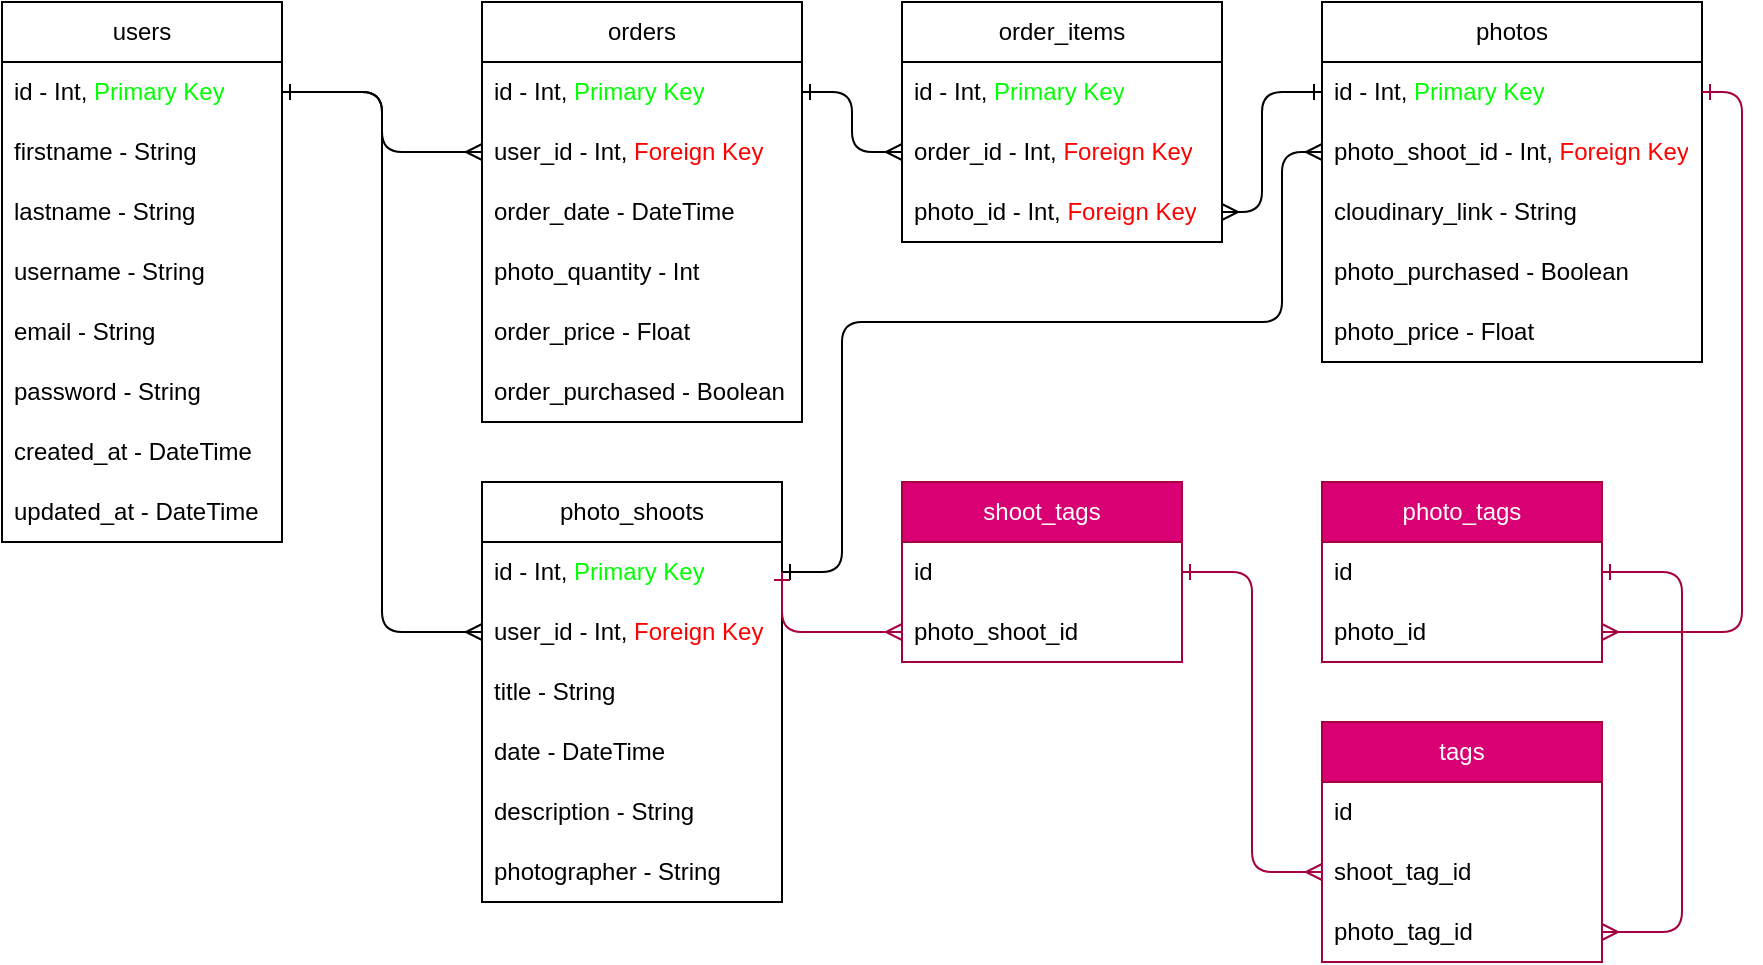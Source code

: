 <mxfile>
    <diagram id="WG7HoLsqTXblTEAjkk5L" name="Page-1">
        <mxGraphModel dx="988" dy="570" grid="1" gridSize="10" guides="1" tooltips="1" connect="1" arrows="1" fold="1" page="1" pageScale="1" pageWidth="850" pageHeight="1100" math="0" shadow="0">
            <root>
                <mxCell id="0"/>
                <mxCell id="1" parent="0"/>
                <mxCell id="2" value="users" style="swimlane;fontStyle=0;childLayout=stackLayout;horizontal=1;startSize=30;horizontalStack=0;resizeParent=1;resizeParentMax=0;resizeLast=0;collapsible=1;marginBottom=0;whiteSpace=wrap;html=1;" parent="1" vertex="1">
                    <mxGeometry x="10" y="80" width="140" height="270" as="geometry"/>
                </mxCell>
                <mxCell id="3" value="id - Int, &lt;font color=&quot;#00ff00&quot;&gt;Primary Key&lt;/font&gt;" style="text;strokeColor=none;fillColor=none;align=left;verticalAlign=middle;spacingLeft=4;spacingRight=4;overflow=hidden;points=[[0,0.5],[1,0.5]];portConstraint=eastwest;rotatable=0;whiteSpace=wrap;html=1;" parent="2" vertex="1">
                    <mxGeometry y="30" width="140" height="30" as="geometry"/>
                </mxCell>
                <mxCell id="4" value="firstname - String" style="text;strokeColor=none;fillColor=none;align=left;verticalAlign=middle;spacingLeft=4;spacingRight=4;overflow=hidden;points=[[0,0.5],[1,0.5]];portConstraint=eastwest;rotatable=0;whiteSpace=wrap;html=1;" parent="2" vertex="1">
                    <mxGeometry y="60" width="140" height="30" as="geometry"/>
                </mxCell>
                <mxCell id="5" value="lastname&amp;nbsp;- String" style="text;strokeColor=none;fillColor=none;align=left;verticalAlign=middle;spacingLeft=4;spacingRight=4;overflow=hidden;points=[[0,0.5],[1,0.5]];portConstraint=eastwest;rotatable=0;whiteSpace=wrap;html=1;" parent="2" vertex="1">
                    <mxGeometry y="90" width="140" height="30" as="geometry"/>
                </mxCell>
                <mxCell id="6" value="username&amp;nbsp;- String" style="text;strokeColor=none;fillColor=none;align=left;verticalAlign=middle;spacingLeft=4;spacingRight=4;overflow=hidden;points=[[0,0.5],[1,0.5]];portConstraint=eastwest;rotatable=0;whiteSpace=wrap;html=1;" parent="2" vertex="1">
                    <mxGeometry y="120" width="140" height="30" as="geometry"/>
                </mxCell>
                <mxCell id="7" value="email&amp;nbsp;- String" style="text;strokeColor=none;fillColor=none;align=left;verticalAlign=middle;spacingLeft=4;spacingRight=4;overflow=hidden;points=[[0,0.5],[1,0.5]];portConstraint=eastwest;rotatable=0;whiteSpace=wrap;html=1;" parent="2" vertex="1">
                    <mxGeometry y="150" width="140" height="30" as="geometry"/>
                </mxCell>
                <mxCell id="8" value="password&amp;nbsp;- String" style="text;strokeColor=none;fillColor=none;align=left;verticalAlign=middle;spacingLeft=4;spacingRight=4;overflow=hidden;points=[[0,0.5],[1,0.5]];portConstraint=eastwest;rotatable=0;whiteSpace=wrap;html=1;" parent="2" vertex="1">
                    <mxGeometry y="180" width="140" height="30" as="geometry"/>
                </mxCell>
                <mxCell id="63" value="created_at - DateTime" style="text;strokeColor=none;fillColor=none;align=left;verticalAlign=middle;spacingLeft=4;spacingRight=4;overflow=hidden;points=[[0,0.5],[1,0.5]];portConstraint=eastwest;rotatable=0;whiteSpace=wrap;html=1;" vertex="1" parent="2">
                    <mxGeometry y="210" width="140" height="30" as="geometry"/>
                </mxCell>
                <mxCell id="64" value="updated_at&amp;nbsp;- DateTime" style="text;strokeColor=none;fillColor=none;align=left;verticalAlign=middle;spacingLeft=4;spacingRight=4;overflow=hidden;points=[[0,0.5],[1,0.5]];portConstraint=eastwest;rotatable=0;whiteSpace=wrap;html=1;" vertex="1" parent="2">
                    <mxGeometry y="240" width="140" height="30" as="geometry"/>
                </mxCell>
                <mxCell id="9" value="orders" style="swimlane;fontStyle=0;childLayout=stackLayout;horizontal=1;startSize=30;horizontalStack=0;resizeParent=1;resizeParentMax=0;resizeLast=0;collapsible=1;marginBottom=0;whiteSpace=wrap;html=1;" parent="1" vertex="1">
                    <mxGeometry x="250" y="80" width="160" height="210" as="geometry"/>
                </mxCell>
                <mxCell id="10" value="id - Int, &lt;font color=&quot;#00ff00&quot;&gt;Primary Key&lt;/font&gt;" style="text;strokeColor=none;fillColor=none;align=left;verticalAlign=middle;spacingLeft=4;spacingRight=4;overflow=hidden;points=[[0,0.5],[1,0.5]];portConstraint=eastwest;rotatable=0;whiteSpace=wrap;html=1;" parent="9" vertex="1">
                    <mxGeometry y="30" width="160" height="30" as="geometry"/>
                </mxCell>
                <mxCell id="11" value="user_id - Int, &lt;font color=&quot;#ff0000&quot;&gt;Foreign Key&lt;/font&gt;" style="text;strokeColor=none;fillColor=none;align=left;verticalAlign=middle;spacingLeft=4;spacingRight=4;overflow=hidden;points=[[0,0.5],[1,0.5]];portConstraint=eastwest;rotatable=0;whiteSpace=wrap;html=1;" parent="9" vertex="1">
                    <mxGeometry y="60" width="160" height="30" as="geometry"/>
                </mxCell>
                <mxCell id="16" value="order_date - DateTime" style="text;strokeColor=none;fillColor=none;align=left;verticalAlign=middle;spacingLeft=4;spacingRight=4;overflow=hidden;points=[[0,0.5],[1,0.5]];portConstraint=eastwest;rotatable=0;whiteSpace=wrap;html=1;" parent="9" vertex="1">
                    <mxGeometry y="90" width="160" height="30" as="geometry"/>
                </mxCell>
                <mxCell id="12" value="photo_quantity - Int" style="text;strokeColor=none;fillColor=none;align=left;verticalAlign=middle;spacingLeft=4;spacingRight=4;overflow=hidden;points=[[0,0.5],[1,0.5]];portConstraint=eastwest;rotatable=0;whiteSpace=wrap;html=1;" parent="9" vertex="1">
                    <mxGeometry y="120" width="160" height="30" as="geometry"/>
                </mxCell>
                <mxCell id="17" value="order_price - Float" style="text;strokeColor=none;fillColor=none;align=left;verticalAlign=middle;spacingLeft=4;spacingRight=4;overflow=hidden;points=[[0,0.5],[1,0.5]];portConstraint=eastwest;rotatable=0;whiteSpace=wrap;html=1;" parent="9" vertex="1">
                    <mxGeometry y="150" width="160" height="30" as="geometry"/>
                </mxCell>
                <mxCell id="62" value="order_purchased - Boolean" style="text;strokeColor=none;fillColor=none;align=left;verticalAlign=middle;spacingLeft=4;spacingRight=4;overflow=hidden;points=[[0,0.5],[1,0.5]];portConstraint=eastwest;rotatable=0;whiteSpace=wrap;html=1;" parent="9" vertex="1">
                    <mxGeometry y="180" width="160" height="30" as="geometry"/>
                </mxCell>
                <mxCell id="18" value="order_items" style="swimlane;fontStyle=0;childLayout=stackLayout;horizontal=1;startSize=30;horizontalStack=0;resizeParent=1;resizeParentMax=0;resizeLast=0;collapsible=1;marginBottom=0;whiteSpace=wrap;html=1;" parent="1" vertex="1">
                    <mxGeometry x="460" y="80" width="160" height="120" as="geometry"/>
                </mxCell>
                <mxCell id="19" value="id - Int, &lt;font color=&quot;#00ff00&quot;&gt;Primary Key&lt;/font&gt;" style="text;strokeColor=none;fillColor=none;align=left;verticalAlign=middle;spacingLeft=4;spacingRight=4;overflow=hidden;points=[[0,0.5],[1,0.5]];portConstraint=eastwest;rotatable=0;whiteSpace=wrap;html=1;" parent="18" vertex="1">
                    <mxGeometry y="30" width="160" height="30" as="geometry"/>
                </mxCell>
                <mxCell id="20" value="order_id - Int, &lt;font color=&quot;#ff0000&quot;&gt;Foreign Key&lt;/font&gt;" style="text;strokeColor=none;fillColor=none;align=left;verticalAlign=middle;spacingLeft=4;spacingRight=4;overflow=hidden;points=[[0,0.5],[1,0.5]];portConstraint=eastwest;rotatable=0;whiteSpace=wrap;html=1;" parent="18" vertex="1">
                    <mxGeometry y="60" width="160" height="30" as="geometry"/>
                </mxCell>
                <mxCell id="21" value="photo_id - Int, &lt;font color=&quot;#ff0000&quot;&gt;Foreign Key&lt;/font&gt;" style="text;strokeColor=none;fillColor=none;align=left;verticalAlign=middle;spacingLeft=4;spacingRight=4;overflow=hidden;points=[[0,0.5],[1,0.5]];portConstraint=eastwest;rotatable=0;whiteSpace=wrap;html=1;" parent="18" vertex="1">
                    <mxGeometry y="90" width="160" height="30" as="geometry"/>
                </mxCell>
                <mxCell id="24" value="photos" style="swimlane;fontStyle=0;childLayout=stackLayout;horizontal=1;startSize=30;horizontalStack=0;resizeParent=1;resizeParentMax=0;resizeLast=0;collapsible=1;marginBottom=0;whiteSpace=wrap;html=1;" parent="1" vertex="1">
                    <mxGeometry x="670" y="80" width="190" height="180" as="geometry"/>
                </mxCell>
                <mxCell id="25" value="id - Int, &lt;font color=&quot;#00ff00&quot;&gt;Primary Key&lt;/font&gt;" style="text;strokeColor=none;fillColor=none;align=left;verticalAlign=middle;spacingLeft=4;spacingRight=4;overflow=hidden;points=[[0,0.5],[1,0.5]];portConstraint=eastwest;rotatable=0;whiteSpace=wrap;html=1;" parent="24" vertex="1">
                    <mxGeometry y="30" width="190" height="30" as="geometry"/>
                </mxCell>
                <mxCell id="27" value="photo_shoot_id - Int, &lt;font color=&quot;#ff0000&quot;&gt;Foreign Key&lt;/font&gt;" style="text;strokeColor=none;fillColor=none;align=left;verticalAlign=middle;spacingLeft=4;spacingRight=4;overflow=hidden;points=[[0,0.5],[1,0.5]];portConstraint=eastwest;rotatable=0;whiteSpace=wrap;html=1;" parent="24" vertex="1">
                    <mxGeometry y="60" width="190" height="30" as="geometry"/>
                </mxCell>
                <mxCell id="28" value="cloudinary_link - String" style="text;strokeColor=none;fillColor=none;align=left;verticalAlign=middle;spacingLeft=4;spacingRight=4;overflow=hidden;points=[[0,0.5],[1,0.5]];portConstraint=eastwest;rotatable=0;whiteSpace=wrap;html=1;" parent="24" vertex="1">
                    <mxGeometry y="90" width="190" height="30" as="geometry"/>
                </mxCell>
                <mxCell id="29" value="photo_purchased - Boolean" style="text;strokeColor=none;fillColor=none;align=left;verticalAlign=middle;spacingLeft=4;spacingRight=4;overflow=hidden;points=[[0,0.5],[1,0.5]];portConstraint=eastwest;rotatable=0;whiteSpace=wrap;html=1;" parent="24" vertex="1">
                    <mxGeometry y="120" width="190" height="30" as="geometry"/>
                </mxCell>
                <mxCell id="36" value="photo_price - Float" style="text;strokeColor=none;fillColor=none;align=left;verticalAlign=middle;spacingLeft=4;spacingRight=4;overflow=hidden;points=[[0,0.5],[1,0.5]];portConstraint=eastwest;rotatable=0;whiteSpace=wrap;html=1;" parent="24" vertex="1">
                    <mxGeometry y="150" width="190" height="30" as="geometry"/>
                </mxCell>
                <mxCell id="31" value="photo_shoots" style="swimlane;fontStyle=0;childLayout=stackLayout;horizontal=1;startSize=30;horizontalStack=0;resizeParent=1;resizeParentMax=0;resizeLast=0;collapsible=1;marginBottom=0;whiteSpace=wrap;html=1;" parent="1" vertex="1">
                    <mxGeometry x="250" y="320" width="150" height="210" as="geometry"/>
                </mxCell>
                <mxCell id="32" value="id - Int, &lt;font color=&quot;#00ff00&quot;&gt;Primary Key&lt;/font&gt;" style="text;strokeColor=none;fillColor=none;align=left;verticalAlign=middle;spacingLeft=4;spacingRight=4;overflow=hidden;points=[[0,0.5],[1,0.5]];portConstraint=eastwest;rotatable=0;whiteSpace=wrap;html=1;" parent="31" vertex="1">
                    <mxGeometry y="30" width="150" height="30" as="geometry"/>
                </mxCell>
                <mxCell id="33" value="user_id - Int, &lt;font color=&quot;#ff0000&quot;&gt;Foreign Key&lt;/font&gt;" style="text;strokeColor=none;fillColor=none;align=left;verticalAlign=middle;spacingLeft=4;spacingRight=4;overflow=hidden;points=[[0,0.5],[1,0.5]];portConstraint=eastwest;rotatable=0;whiteSpace=wrap;html=1;" parent="31" vertex="1">
                    <mxGeometry y="60" width="150" height="30" as="geometry"/>
                </mxCell>
                <mxCell id="34" value="title - String" style="text;strokeColor=none;fillColor=none;align=left;verticalAlign=middle;spacingLeft=4;spacingRight=4;overflow=hidden;points=[[0,0.5],[1,0.5]];portConstraint=eastwest;rotatable=0;whiteSpace=wrap;html=1;" parent="31" vertex="1">
                    <mxGeometry y="90" width="150" height="30" as="geometry"/>
                </mxCell>
                <mxCell id="39" value="date - DateTime" style="text;strokeColor=none;fillColor=none;align=left;verticalAlign=middle;spacingLeft=4;spacingRight=4;overflow=hidden;points=[[0,0.5],[1,0.5]];portConstraint=eastwest;rotatable=0;whiteSpace=wrap;html=1;" parent="31" vertex="1">
                    <mxGeometry y="120" width="150" height="30" as="geometry"/>
                </mxCell>
                <mxCell id="35" value="description - String" style="text;strokeColor=none;fillColor=none;align=left;verticalAlign=middle;spacingLeft=4;spacingRight=4;overflow=hidden;points=[[0,0.5],[1,0.5]];portConstraint=eastwest;rotatable=0;whiteSpace=wrap;html=1;" parent="31" vertex="1">
                    <mxGeometry y="150" width="150" height="30" as="geometry"/>
                </mxCell>
                <mxCell id="37" value="photographer - String" style="text;strokeColor=none;fillColor=none;align=left;verticalAlign=middle;spacingLeft=4;spacingRight=4;overflow=hidden;points=[[0,0.5],[1,0.5]];portConstraint=eastwest;rotatable=0;whiteSpace=wrap;html=1;" parent="31" vertex="1">
                    <mxGeometry y="180" width="150" height="30" as="geometry"/>
                </mxCell>
                <mxCell id="41" style="edgeStyle=orthogonalEdgeStyle;html=1;exitX=1;exitY=0.5;exitDx=0;exitDy=0;entryX=0;entryY=0.5;entryDx=0;entryDy=0;endArrow=ERmany;endFill=0;startArrow=ERone;startFill=0;" parent="1" source="3" target="11" edge="1">
                    <mxGeometry relative="1" as="geometry"/>
                </mxCell>
                <mxCell id="42" style="edgeStyle=orthogonalEdgeStyle;html=1;exitX=1;exitY=0.5;exitDx=0;exitDy=0;entryX=0;entryY=0.5;entryDx=0;entryDy=0;endArrow=ERmany;endFill=0;startArrow=ERone;startFill=0;" parent="1" source="3" target="33" edge="1">
                    <mxGeometry relative="1" as="geometry">
                        <mxPoint x="160" y="135" as="sourcePoint"/>
                        <mxPoint x="260" y="165.0" as="targetPoint"/>
                    </mxGeometry>
                </mxCell>
                <mxCell id="43" style="edgeStyle=orthogonalEdgeStyle;html=1;exitX=1;exitY=0.5;exitDx=0;exitDy=0;endArrow=ERmany;endFill=0;startArrow=ERone;startFill=0;" parent="1" source="10" target="20" edge="1">
                    <mxGeometry relative="1" as="geometry">
                        <mxPoint x="450" y="250" as="sourcePoint"/>
                        <mxPoint x="550" y="280.0" as="targetPoint"/>
                    </mxGeometry>
                </mxCell>
                <mxCell id="44" style="edgeStyle=orthogonalEdgeStyle;html=1;exitX=0;exitY=0.5;exitDx=0;exitDy=0;entryX=1;entryY=0.5;entryDx=0;entryDy=0;endArrow=ERmany;endFill=0;startArrow=ERone;startFill=0;" parent="1" source="25" target="21" edge="1">
                    <mxGeometry relative="1" as="geometry">
                        <mxPoint x="550" y="270" as="sourcePoint"/>
                        <mxPoint x="650" y="300.0" as="targetPoint"/>
                        <Array as="points">
                            <mxPoint x="640" y="125"/>
                            <mxPoint x="640" y="185"/>
                        </Array>
                    </mxGeometry>
                </mxCell>
                <mxCell id="45" style="edgeStyle=orthogonalEdgeStyle;html=1;exitX=1;exitY=0.5;exitDx=0;exitDy=0;entryX=0;entryY=0.5;entryDx=0;entryDy=0;endArrow=ERmany;endFill=0;startArrow=ERone;startFill=0;" parent="1" source="32" target="27" edge="1">
                    <mxGeometry relative="1" as="geometry">
                        <mxPoint x="410" y="410" as="sourcePoint"/>
                        <mxPoint x="510" y="440.0" as="targetPoint"/>
                        <Array as="points">
                            <mxPoint x="430" y="365"/>
                            <mxPoint x="430" y="240"/>
                            <mxPoint x="650" y="240"/>
                            <mxPoint x="650" y="155"/>
                        </Array>
                    </mxGeometry>
                </mxCell>
                <mxCell id="47" value="shoot_tags" style="swimlane;fontStyle=0;childLayout=stackLayout;horizontal=1;startSize=30;horizontalStack=0;resizeParent=1;resizeParentMax=0;resizeLast=0;collapsible=1;marginBottom=0;whiteSpace=wrap;html=1;fillColor=#d80073;fontColor=#ffffff;strokeColor=#A50040;" parent="1" vertex="1">
                    <mxGeometry x="460" y="320" width="140" height="90" as="geometry"/>
                </mxCell>
                <mxCell id="48" value="id&amp;nbsp;" style="text;strokeColor=none;fillColor=none;align=left;verticalAlign=middle;spacingLeft=4;spacingRight=4;overflow=hidden;points=[[0,0.5],[1,0.5]];portConstraint=eastwest;rotatable=0;whiteSpace=wrap;html=1;" parent="47" vertex="1">
                    <mxGeometry y="30" width="140" height="30" as="geometry"/>
                </mxCell>
                <mxCell id="49" value="photo_shoot_id" style="text;strokeColor=none;fillColor=none;align=left;verticalAlign=middle;spacingLeft=4;spacingRight=4;overflow=hidden;points=[[0,0.5],[1,0.5]];portConstraint=eastwest;rotatable=0;whiteSpace=wrap;html=1;" parent="47" vertex="1">
                    <mxGeometry y="60" width="140" height="30" as="geometry"/>
                </mxCell>
                <mxCell id="51" style="edgeStyle=orthogonalEdgeStyle;html=1;exitX=1;exitY=0.5;exitDx=0;exitDy=0;endArrow=ERmany;endFill=0;startArrow=ERone;startFill=0;fillColor=#d80073;strokeColor=#A50040;" parent="1" source="32" target="49" edge="1">
                    <mxGeometry relative="1" as="geometry">
                        <mxPoint x="450" y="500" as="sourcePoint"/>
                        <mxPoint x="550" y="530.0" as="targetPoint"/>
                        <Array as="points">
                            <mxPoint x="400" y="395"/>
                        </Array>
                    </mxGeometry>
                </mxCell>
                <mxCell id="52" value="tags" style="swimlane;fontStyle=0;childLayout=stackLayout;horizontal=1;startSize=30;horizontalStack=0;resizeParent=1;resizeParentMax=0;resizeLast=0;collapsible=1;marginBottom=0;whiteSpace=wrap;html=1;fillColor=#d80073;fontColor=#ffffff;strokeColor=#A50040;" parent="1" vertex="1">
                    <mxGeometry x="670" y="440" width="140" height="120" as="geometry"/>
                </mxCell>
                <mxCell id="53" value="id&amp;nbsp;" style="text;strokeColor=none;fillColor=none;align=left;verticalAlign=middle;spacingLeft=4;spacingRight=4;overflow=hidden;points=[[0,0.5],[1,0.5]];portConstraint=eastwest;rotatable=0;whiteSpace=wrap;html=1;" parent="52" vertex="1">
                    <mxGeometry y="30" width="140" height="30" as="geometry"/>
                </mxCell>
                <mxCell id="54" value="shoot_tag_id" style="text;strokeColor=none;fillColor=none;align=left;verticalAlign=middle;spacingLeft=4;spacingRight=4;overflow=hidden;points=[[0,0.5],[1,0.5]];portConstraint=eastwest;rotatable=0;whiteSpace=wrap;html=1;" parent="52" vertex="1">
                    <mxGeometry y="60" width="140" height="30" as="geometry"/>
                </mxCell>
                <mxCell id="55" value="photo_tag_id" style="text;strokeColor=none;fillColor=none;align=left;verticalAlign=middle;spacingLeft=4;spacingRight=4;overflow=hidden;points=[[0,0.5],[1,0.5]];portConstraint=eastwest;rotatable=0;whiteSpace=wrap;html=1;" parent="52" vertex="1">
                    <mxGeometry y="90" width="140" height="30" as="geometry"/>
                </mxCell>
                <mxCell id="56" value="photo_tags" style="swimlane;fontStyle=0;childLayout=stackLayout;horizontal=1;startSize=30;horizontalStack=0;resizeParent=1;resizeParentMax=0;resizeLast=0;collapsible=1;marginBottom=0;whiteSpace=wrap;html=1;fillColor=#d80073;fontColor=#ffffff;strokeColor=#A50040;" parent="1" vertex="1">
                    <mxGeometry x="670" y="320" width="140" height="90" as="geometry"/>
                </mxCell>
                <mxCell id="57" value="id&amp;nbsp;" style="text;strokeColor=none;fillColor=none;align=left;verticalAlign=middle;spacingLeft=4;spacingRight=4;overflow=hidden;points=[[0,0.5],[1,0.5]];portConstraint=eastwest;rotatable=0;whiteSpace=wrap;html=1;" parent="56" vertex="1">
                    <mxGeometry y="30" width="140" height="30" as="geometry"/>
                </mxCell>
                <mxCell id="58" value="photo_id" style="text;strokeColor=none;fillColor=none;align=left;verticalAlign=middle;spacingLeft=4;spacingRight=4;overflow=hidden;points=[[0,0.5],[1,0.5]];portConstraint=eastwest;rotatable=0;whiteSpace=wrap;html=1;" parent="56" vertex="1">
                    <mxGeometry y="60" width="140" height="30" as="geometry"/>
                </mxCell>
                <mxCell id="59" style="edgeStyle=orthogonalEdgeStyle;html=1;exitX=1;exitY=0.5;exitDx=0;exitDy=0;entryX=1;entryY=0.5;entryDx=0;entryDy=0;endArrow=ERmany;endFill=0;startArrow=ERone;startFill=0;fillColor=#d80073;strokeColor=#A50040;" parent="1" source="25" target="58" edge="1">
                    <mxGeometry relative="1" as="geometry">
                        <mxPoint x="840.0" y="230" as="sourcePoint"/>
                        <mxPoint x="770.0" y="290.0" as="targetPoint"/>
                        <Array as="points">
                            <mxPoint x="880" y="125"/>
                            <mxPoint x="880" y="395"/>
                        </Array>
                    </mxGeometry>
                </mxCell>
                <mxCell id="60" style="edgeStyle=orthogonalEdgeStyle;html=1;exitX=1;exitY=0.5;exitDx=0;exitDy=0;endArrow=ERmany;endFill=0;startArrow=ERone;startFill=0;entryX=0;entryY=0.5;entryDx=0;entryDy=0;fillColor=#d80073;strokeColor=#A50040;" parent="1" source="48" target="54" edge="1">
                    <mxGeometry relative="1" as="geometry">
                        <mxPoint x="590" y="400" as="sourcePoint"/>
                        <mxPoint x="650.0" y="430" as="targetPoint"/>
                    </mxGeometry>
                </mxCell>
                <mxCell id="61" style="edgeStyle=orthogonalEdgeStyle;html=1;exitX=1;exitY=0.5;exitDx=0;exitDy=0;entryX=1;entryY=0.5;entryDx=0;entryDy=0;endArrow=ERmany;endFill=0;startArrow=ERone;startFill=0;fillColor=#d80073;strokeColor=#A50040;" parent="1" source="57" target="55" edge="1">
                    <mxGeometry relative="1" as="geometry">
                        <mxPoint x="820" y="365" as="sourcePoint"/>
                        <mxPoint x="820" y="635" as="targetPoint"/>
                        <Array as="points">
                            <mxPoint x="850" y="365"/>
                            <mxPoint x="850" y="545"/>
                        </Array>
                    </mxGeometry>
                </mxCell>
            </root>
        </mxGraphModel>
    </diagram>
</mxfile>